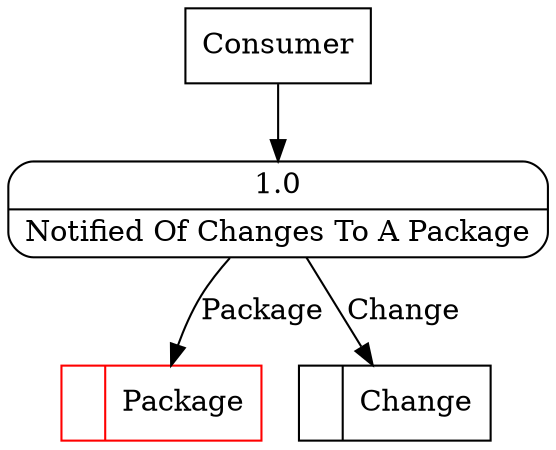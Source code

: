 digraph dfd2{ 
node[shape=record]
200 [label="<f0>  |<f1> Package " color=red];
201 [label="<f0>  |<f1> Change " ];
202 [label="Consumer" shape=box];
203 [label="{<f0> 1.0|<f1> Notified Of Changes To A Package }" shape=Mrecord];
202 -> 203
203 -> 201 [label="Change"]
203 -> 200 [label="Package"]
}
